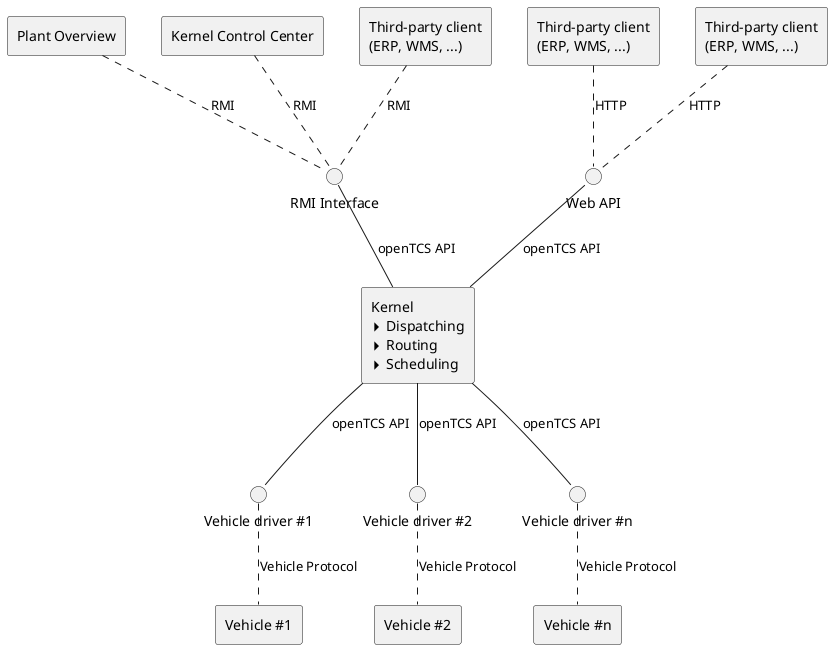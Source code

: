@startuml
skinparam monochrome true

'left to right direction

agent Kernel [
  Kernel
  <&caret-right> Dispatching
  <&caret-right> Routing
  <&caret-right> Scheduling
]
interface "RMI Interface" as RmiInterface
interface "Web API" as WebApi
interface "Vehicle driver #1" as VehicleDriver1
interface "Vehicle driver #2" as VehicleDriver2
interface "Vehicle driver #n" as VehicleDriverN

agent "Plant Overview" as PlantOverview
agent "Kernel Control Center" as KernelControlCenter

agent "Third-party client\n(ERP, WMS, ...)" as Client1
agent "Third-party client\n(ERP, WMS, ...)" as Client2
agent "Third-party client\n(ERP, WMS, ...)" as Client3

agent "Vehicle #1" as Vehicle1
agent "Vehicle #2" as Vehicle2
agent "Vehicle #n" as VehicleN

RmiInterface -- Kernel : openTCS API
WebApi -- Kernel : openTCS API

PlantOverview .. RmiInterface : RMI
KernelControlCenter .. RmiInterface : RMI

Client1 .. RmiInterface : RMI
Client2 .. WebApi : HTTP
Client3 .. WebApi : HTTP

Kernel -- VehicleDriver1 : openTCS API
Kernel -- VehicleDriver2 : openTCS API
Kernel -- VehicleDriverN : openTCS API

VehicleDriver1 .. Vehicle1 : Vehicle Protocol
VehicleDriver2 .. Vehicle2 : Vehicle Protocol
VehicleDriverN .. VehicleN : Vehicle Protocol
@enduml